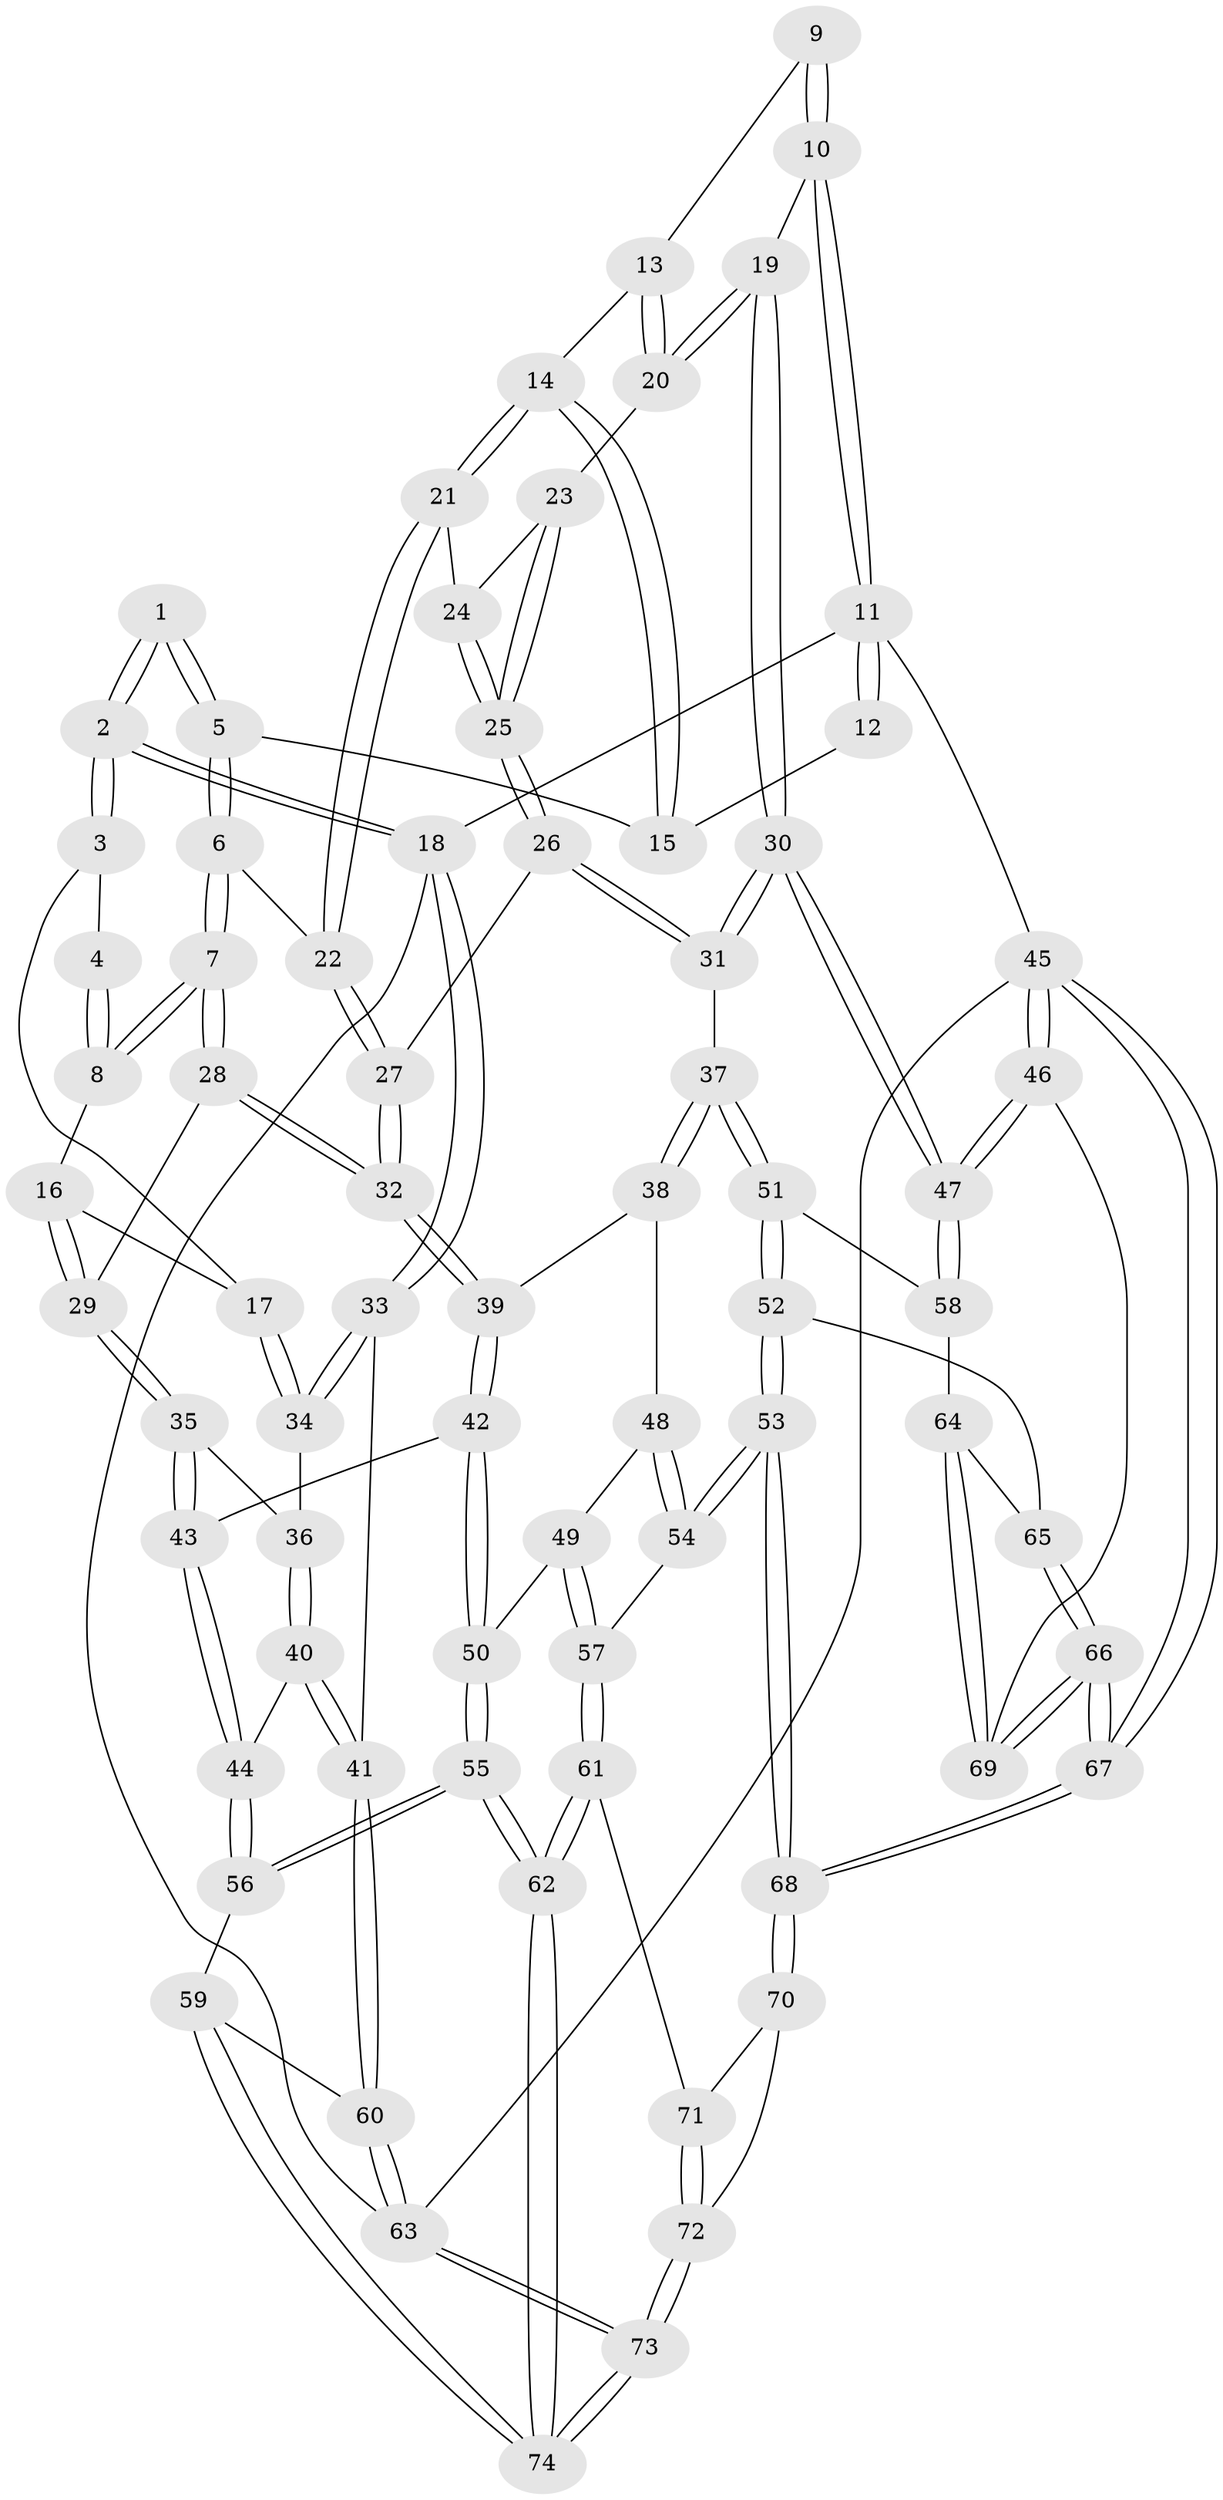 // coarse degree distribution, {4: 0.39215686274509803, 5: 0.37254901960784315, 2: 0.0196078431372549, 6: 0.09803921568627451, 8: 0.0196078431372549, 3: 0.09803921568627451}
// Generated by graph-tools (version 1.1) at 2025/52/02/27/25 19:52:41]
// undirected, 74 vertices, 182 edges
graph export_dot {
graph [start="1"]
  node [color=gray90,style=filled];
  1 [pos="+0.20801418974124808+0"];
  2 [pos="+0+0"];
  3 [pos="+0.07730061343386406+0.11491819541295709"];
  4 [pos="+0.17972147698378324+0.014292517340891861"];
  5 [pos="+0.5746434279364462+0"];
  6 [pos="+0.4797372159322464+0.15761127552712595"];
  7 [pos="+0.40545846086192033+0.25279584284474543"];
  8 [pos="+0.21610075893744468+0.11529418812325129"];
  9 [pos="+0.8818368357515608+0.09499478087770004"];
  10 [pos="+1+0"];
  11 [pos="+1+0"];
  12 [pos="+0.6454797265870588+0"];
  13 [pos="+0.8790067957962445+0.15809822804059384"];
  14 [pos="+0.7173752430750346+0.1105557700935619"];
  15 [pos="+0.5923509460646941+0"];
  16 [pos="+0.16483116126248762+0.20226732762070374"];
  17 [pos="+0+0.21636437586848883"];
  18 [pos="+0+0"];
  19 [pos="+1+0.28908177412068775"];
  20 [pos="+0.9127458875417941+0.21367274571322023"];
  21 [pos="+0.7277513518190568+0.15680745850060018"];
  22 [pos="+0.632805817901215+0.27023253004719605"];
  23 [pos="+0.9125740109610001+0.21374502869222103"];
  24 [pos="+0.7332449069827275+0.16854273262297198"];
  25 [pos="+0.770965955576086+0.29634981537499083"];
  26 [pos="+0.7517566411991699+0.3512557665006275"];
  27 [pos="+0.6592485400945616+0.3095217176962353"];
  28 [pos="+0.39749014511273106+0.2831624684273669"];
  29 [pos="+0.24030573980772846+0.35759133356659084"];
  30 [pos="+1+0.4915833429159609"];
  31 [pos="+0.7922741314511412+0.49959690094685155"];
  32 [pos="+0.4802895169221566+0.4111672898344578"];
  33 [pos="+0+0.2254651024039123"];
  34 [pos="+0+0.2362983260639256"];
  35 [pos="+0.21784776844301565+0.3794532910437543"];
  36 [pos="+0.1218411185957745+0.369418398585061"];
  37 [pos="+0.7890114813915464+0.5022815934929719"];
  38 [pos="+0.5925039330263033+0.5184481223529016"];
  39 [pos="+0.4961600819888102+0.4610496667958557"];
  40 [pos="+0+0.5596018814453233"];
  41 [pos="+0+0.5932166474272069"];
  42 [pos="+0.376639259792121+0.5713838883777969"];
  43 [pos="+0.23042830804738487+0.5102088441908341"];
  44 [pos="+0.1574913857010962+0.5981941632144696"];
  45 [pos="+1+1"];
  46 [pos="+1+0.8132372731464333"];
  47 [pos="+1+0.6708673658878672"];
  48 [pos="+0.5884049196082092+0.5351133480351996"];
  49 [pos="+0.5242355631898237+0.64865859912731"];
  50 [pos="+0.3810321942661121+0.6922057252265575"];
  51 [pos="+0.7536835152029868+0.7499580946116963"];
  52 [pos="+0.7409995487545509+0.7717554951078794"];
  53 [pos="+0.6516705578887234+0.810870547425131"];
  54 [pos="+0.6378700429500292+0.8076428758904937"];
  55 [pos="+0.33390803419459314+0.8297316180624239"];
  56 [pos="+0.2071033269217309+0.7718947126919908"];
  57 [pos="+0.6005403795853221+0.8079839551432807"];
  58 [pos="+0.8976249947161998+0.7418597296063221"];
  59 [pos="+0+0.8345053104750977"];
  60 [pos="+0+0.8295935708745933"];
  61 [pos="+0.4748498520710845+0.8442856942652326"];
  62 [pos="+0.335141773619712+0.8317874288903044"];
  63 [pos="+0+1"];
  64 [pos="+0.8995911310541199+0.8738761243506005"];
  65 [pos="+0.8165674888937265+0.8486633410766132"];
  66 [pos="+0.7618995713624019+1"];
  67 [pos="+0.7532317888255451+1"];
  68 [pos="+0.7142984889426007+1"];
  69 [pos="+0.9403658782994719+0.8920620084828634"];
  70 [pos="+0.652141034594072+1"];
  71 [pos="+0.5169078633456227+0.9400294502262436"];
  72 [pos="+0.3324534433830541+1"];
  73 [pos="+0.2724836244972851+1"];
  74 [pos="+0.272427177977443+1"];
  1 -- 2;
  1 -- 2;
  1 -- 5;
  1 -- 5;
  2 -- 3;
  2 -- 3;
  2 -- 18;
  2 -- 18;
  3 -- 4;
  3 -- 17;
  4 -- 8;
  4 -- 8;
  5 -- 6;
  5 -- 6;
  5 -- 15;
  6 -- 7;
  6 -- 7;
  6 -- 22;
  7 -- 8;
  7 -- 8;
  7 -- 28;
  7 -- 28;
  8 -- 16;
  9 -- 10;
  9 -- 10;
  9 -- 13;
  10 -- 11;
  10 -- 11;
  10 -- 19;
  11 -- 12;
  11 -- 12;
  11 -- 18;
  11 -- 45;
  12 -- 15;
  13 -- 14;
  13 -- 20;
  13 -- 20;
  14 -- 15;
  14 -- 15;
  14 -- 21;
  14 -- 21;
  16 -- 17;
  16 -- 29;
  16 -- 29;
  17 -- 34;
  17 -- 34;
  18 -- 33;
  18 -- 33;
  18 -- 63;
  19 -- 20;
  19 -- 20;
  19 -- 30;
  19 -- 30;
  20 -- 23;
  21 -- 22;
  21 -- 22;
  21 -- 24;
  22 -- 27;
  22 -- 27;
  23 -- 24;
  23 -- 25;
  23 -- 25;
  24 -- 25;
  24 -- 25;
  25 -- 26;
  25 -- 26;
  26 -- 27;
  26 -- 31;
  26 -- 31;
  27 -- 32;
  27 -- 32;
  28 -- 29;
  28 -- 32;
  28 -- 32;
  29 -- 35;
  29 -- 35;
  30 -- 31;
  30 -- 31;
  30 -- 47;
  30 -- 47;
  31 -- 37;
  32 -- 39;
  32 -- 39;
  33 -- 34;
  33 -- 34;
  33 -- 41;
  34 -- 36;
  35 -- 36;
  35 -- 43;
  35 -- 43;
  36 -- 40;
  36 -- 40;
  37 -- 38;
  37 -- 38;
  37 -- 51;
  37 -- 51;
  38 -- 39;
  38 -- 48;
  39 -- 42;
  39 -- 42;
  40 -- 41;
  40 -- 41;
  40 -- 44;
  41 -- 60;
  41 -- 60;
  42 -- 43;
  42 -- 50;
  42 -- 50;
  43 -- 44;
  43 -- 44;
  44 -- 56;
  44 -- 56;
  45 -- 46;
  45 -- 46;
  45 -- 67;
  45 -- 67;
  45 -- 63;
  46 -- 47;
  46 -- 47;
  46 -- 69;
  47 -- 58;
  47 -- 58;
  48 -- 49;
  48 -- 54;
  48 -- 54;
  49 -- 50;
  49 -- 57;
  49 -- 57;
  50 -- 55;
  50 -- 55;
  51 -- 52;
  51 -- 52;
  51 -- 58;
  52 -- 53;
  52 -- 53;
  52 -- 65;
  53 -- 54;
  53 -- 54;
  53 -- 68;
  53 -- 68;
  54 -- 57;
  55 -- 56;
  55 -- 56;
  55 -- 62;
  55 -- 62;
  56 -- 59;
  57 -- 61;
  57 -- 61;
  58 -- 64;
  59 -- 60;
  59 -- 74;
  59 -- 74;
  60 -- 63;
  60 -- 63;
  61 -- 62;
  61 -- 62;
  61 -- 71;
  62 -- 74;
  62 -- 74;
  63 -- 73;
  63 -- 73;
  64 -- 65;
  64 -- 69;
  64 -- 69;
  65 -- 66;
  65 -- 66;
  66 -- 67;
  66 -- 67;
  66 -- 69;
  66 -- 69;
  67 -- 68;
  67 -- 68;
  68 -- 70;
  68 -- 70;
  70 -- 71;
  70 -- 72;
  71 -- 72;
  71 -- 72;
  72 -- 73;
  72 -- 73;
  73 -- 74;
  73 -- 74;
}
